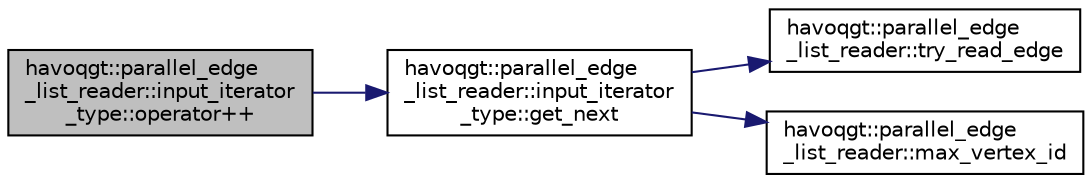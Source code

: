 digraph "havoqgt::parallel_edge_list_reader::input_iterator_type::operator++"
{
  edge [fontname="Helvetica",fontsize="10",labelfontname="Helvetica",labelfontsize="10"];
  node [fontname="Helvetica",fontsize="10",shape=record];
  rankdir="LR";
  Node1 [label="havoqgt::parallel_edge\l_list_reader::input_iterator\l_type::operator++",height=0.2,width=0.4,color="black", fillcolor="grey75", style="filled", fontcolor="black"];
  Node1 -> Node2 [color="midnightblue",fontsize="10",style="solid",fontname="Helvetica"];
  Node2 [label="havoqgt::parallel_edge\l_list_reader::input_iterator\l_type::get_next",height=0.2,width=0.4,color="black", fillcolor="white", style="filled",URL="$classhavoqgt_1_1parallel__edge__list__reader_1_1input__iterator__type.html#ad9f98fcb3bde54bf16f5eb9a3af26a59"];
  Node2 -> Node3 [color="midnightblue",fontsize="10",style="solid",fontname="Helvetica"];
  Node3 [label="havoqgt::parallel_edge\l_list_reader::try_read_edge",height=0.2,width=0.4,color="black", fillcolor="white", style="filled",URL="$classhavoqgt_1_1parallel__edge__list__reader.html#aea54709bb461b02433565e87530e09fe"];
  Node2 -> Node4 [color="midnightblue",fontsize="10",style="solid",fontname="Helvetica"];
  Node4 [label="havoqgt::parallel_edge\l_list_reader::max_vertex_id",height=0.2,width=0.4,color="black", fillcolor="white", style="filled",URL="$classhavoqgt_1_1parallel__edge__list__reader.html#ad37cb67b24fdd0a8eba00e1c96b00598"];
}
